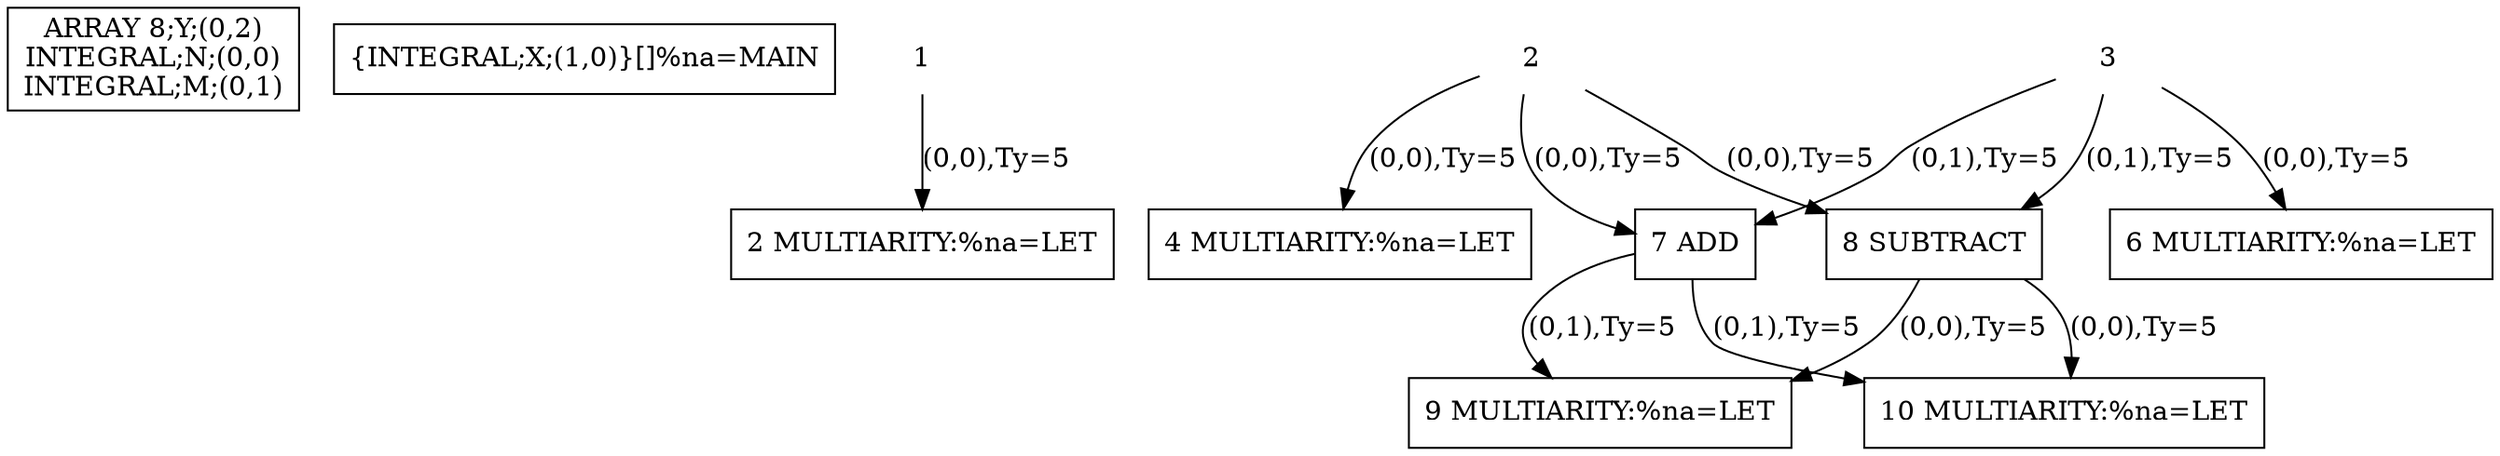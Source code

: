 digraph R {
newrank=true;
IN00 [shape=rect;label="ARRAY 8;Y;(0,2)\nINTEGRAL;N;(0,0)\nINTEGRAL;M;(0,1)"];
OUT00 [shape=rect;label="{INTEGRAL;X;(1,0)}[]%na=MAIN"];
01 [shape=plaintext;label="1"];
02 [shape=rect;label="2 MULTIARITY:%na=LET"];
03 [shape=plaintext;label="2"];
04 [shape=rect;label="4 MULTIARITY:%na=LET"];
05 [shape=plaintext;label="3"];
06 [shape=rect;label="6 MULTIARITY:%na=LET"];
07 [shape=rect;label="7 ADD"];
08 [shape=rect;label="8 SUBTRACT"];
09 [shape=rect;label="9 MULTIARITY:%na=LET"];
010 [shape=rect;label="10 MULTIARITY:%na=LET"]
01 ->  02 [label="(0,0),Ty=5"]
03 ->  04 [label="(0,0),Ty=5"]
03 ->  07 [label="(0,0),Ty=5"]
03 ->  08 [label="(0,0),Ty=5"]
05 ->  06 [label="(0,0),Ty=5"]
05 ->  07 [label="(0,1),Ty=5"]
05 ->  08 [label="(0,1),Ty=5"]
07 ->  09 [label="(0,1),Ty=5"]
07 ->  010 [label="(0,1),Ty=5"]
08 ->  09 [label="(0,0),Ty=5"]
08 ->  010 [label="(0,0),Ty=5"]}